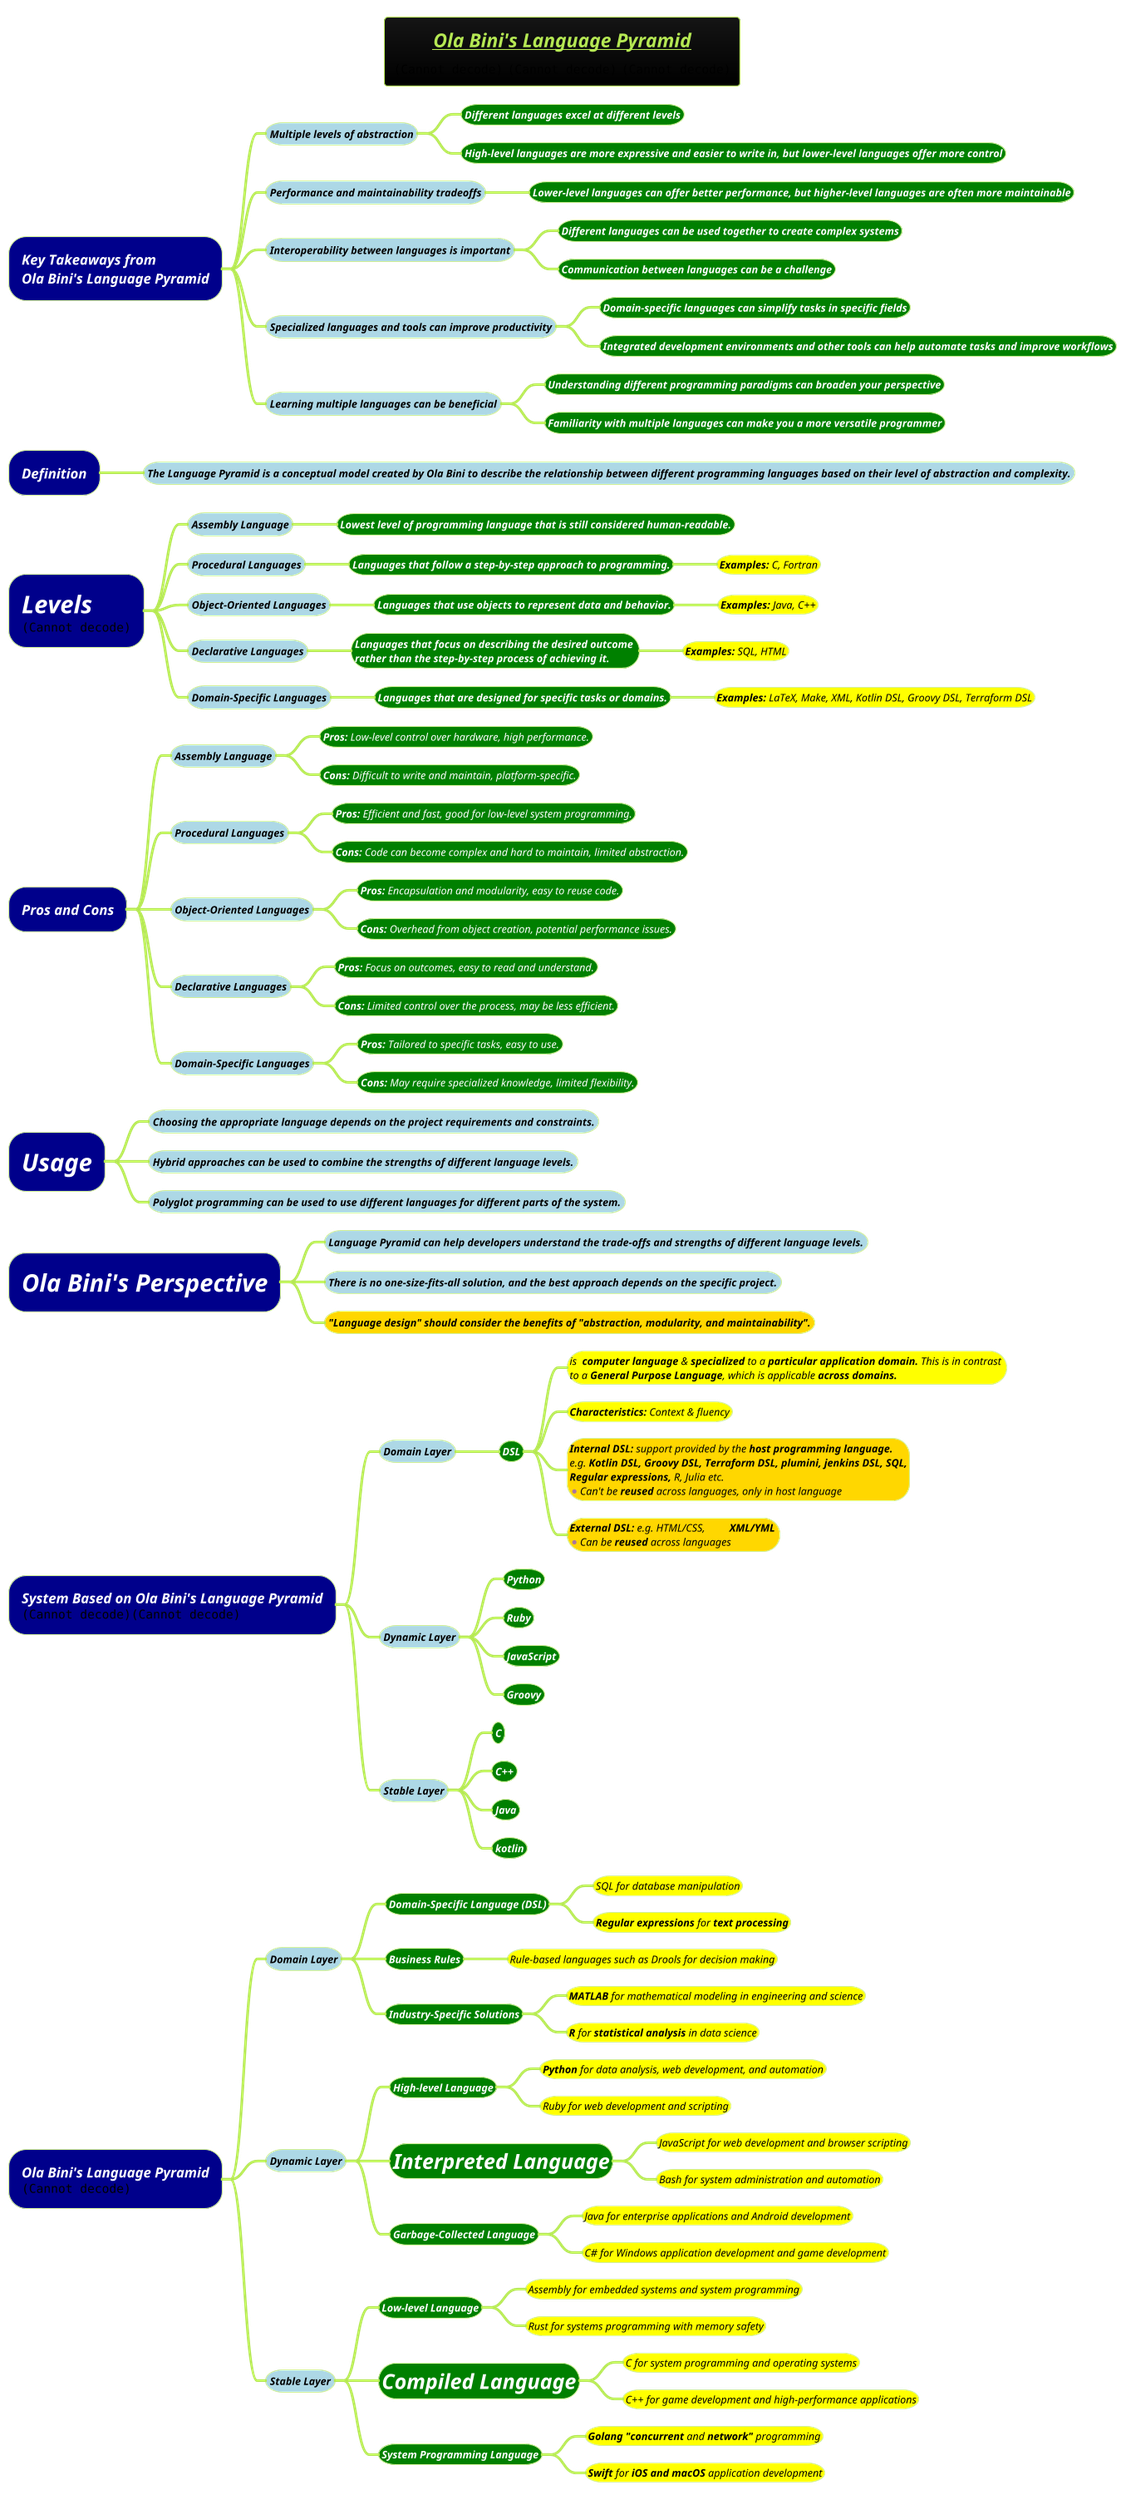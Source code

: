 @startmindmap
title =<i><b><u><size:18>Ola Bini's Language Pyramid\n<img:images/img_3.png{scale=.76}> <img:images/img_4.png> <img:images/img_5.png{scale=.74}>
!theme hacker

*[#darkblue] <i><color:#white>Key Takeaways from \n<i><color:white>Ola Bini's Language Pyramid
**[#lightblue] <i><color #black><size:12>Multiple levels of abstraction
***[#green] <b><i><color #white><size:12>Different languages excel at different levels
***[#green] <b><i><color #white><size:12>High-level languages are more expressive and easier to write in, but lower-level languages offer more control
**[#lightblue] <i><color #black><size:12>Performance and maintainability tradeoffs
***[#green] <b><i><color #white><size:12>Lower-level languages can offer better performance, but higher-level languages are often more maintainable
**[#lightblue] <i><color #black><size:12>Interoperability between languages is important
***[#green] <b><i><color #white><size:12>Different languages can be used together to create complex systems
***[#green] <b><i><color #white><size:12>Communication between languages can be a challenge
**[#lightblue] <i><color #black><size:12>Specialized languages and tools can improve productivity
***[#green] <b><i><color #white><size:12>Domain-specific languages can simplify tasks in specific fields
***[#green] <b><i><color #white><size:12>Integrated development environments and other tools can help automate tasks and improve workflows
**[#lightblue] <i><color #black><size:12>Learning multiple languages can be beneficial
***[#green] <b><i><color #white><size:12>Understanding different programming paradigms can broaden your perspective
***[#green] <b><i><color #white><size:12>Familiarity with multiple languages can make you a more versatile programmer

*[#darkblue] <i><color:#white>Definition
**[#lightblue] <i><color #black><size:12>The Language Pyramid is a conceptual model created by Ola Bini to describe the relationship between different programming languages based on their **level of abstraction and complexity.**
*[#darkblue] =<i><color:#white>Levels\n<img:images/img_2.png>
**[#lightblue] <i><color #black><size:12>Assembly Language
***[#green] <b><i><color #white><size:12>Lowest level of programming language that is still considered human-readable.
**[#lightblue] <i><color #black><size:12>Procedural Languages
***[#green] <b><i><color #white><size:12>Languages that follow a step-by-step approach to programming.
****[#yellow] <i><color #black><size:12>**Examples:** C, Fortran
**[#lightblue] <i><color #black><size:12>Object-Oriented Languages
***[#green] <b><i><color #white><size:12>Languages that use objects to represent data and behavior.
****[#yellow] <i><color #black><size:12>**Examples:** Java, C++
**[#lightblue] <i><color #black><size:12>Declarative Languages
***[#green] <b><i><color #white><size:12>Languages that focus on describing the desired outcome \n<b><i><color #white><size:12>rather than the step-by-step process of achieving it.
****[#yellow] <i><color #black><size:12>**Examples:** SQL, HTML
**[#lightblue] <i><color #black><size:12>Domain-Specific Languages
***[#green] <b><i><color #white><size:12>Languages that are designed for specific tasks or domains.
****[#yellow] <i><color #black><size:12>**Examples:** LaTeX, Make, XML, Kotlin DSL, Groovy DSL, Terraform DSL
*[#darkblue] <i><color:#white>Pros and Cons
**[#lightblue] <i><color #black><size:12>Assembly Language
***[#green] <i><color #white><size:12>**Pros:** Low-level control over hardware, high performance.
***[#green] <i><color #white><size:12>**Cons:** Difficult to write and maintain, platform-specific.
**[#lightblue] <i><color #black><size:12>Procedural Languages
***[#green] <i><color #white><size:12>**Pros:** Efficient and fast, good for low-level system programming.
***[#green] <i><color #white><size:12>**Cons:** Code can become complex and hard to maintain, limited abstraction.
**[#lightblue] <i><color #black><size:12>Object-Oriented Languages
***[#green] <i><color #white><size:12>**Pros:** Encapsulation and modularity, easy to reuse code.
***[#green] <i><color #white><size:12>**Cons:** Overhead from object creation, potential performance issues.
**[#lightblue] <i><color #black><size:12>Declarative Languages
***[#green] <i><color #white><size:12>**Pros:** Focus on outcomes, easy to read and understand.
***[#green] <i><color #white><size:12>**Cons:** Limited control over the process, may be less efficient.
**[#lightblue] <i><color #black><size:12>Domain-Specific Languages
***[#green] <i><color #white><size:12>**Pros:** Tailored to specific tasks, easy to use.
***[#green] <i><color #white><size:12>**Cons:** May require specialized knowledge, limited flexibility.
*[#darkblue] =<i><color:#white>Usage
**[#lightblue] <i><color #black><size:12>Choosing the appropriate language depends on the project requirements and constraints.
**[#lightblue] <i><color #black><size:12>Hybrid approaches can be used to combine the strengths of different language levels.
**[#lightblue] <i><color #black><size:12>Polyglot programming can be used to use different languages for different parts of the system.
*[#darkblue] =<i><color:#white>Ola Bini's Perspective
**[#lightblue] <i><color #black><size:12>Language Pyramid can help developers understand the trade-offs and strengths of different language levels.
**[#lightblue] <i><color #black><size:12>There is no one-size-fits-all solution, and the best approach depends on the specific project.
**[#gold] <i><color #black><size:12>"Language design" should consider the benefits of "abstraction, modularity, and maintainability".

*[#darkblue] <i><color:#white>System Based on Ola Bini's Language Pyramid\n<img:images/img_31.png><img:images/img_34.png>

**[#lightblue] <i><color #black><size:12>Domain Layer
***[#green] <b><i><color #white><size:12>DSL
****[#yellow] <i><color #black><size:12>is  **computer language** & **specialized** to a **particular application domain.** This is in contrast \n<i><color #black><size:12>to a **General Purpose Language**, which is applicable <b>across domains.
****[#yellow] <i><color #black><size:12>**Characteristics:** Context & fluency
****[#gold] <i><color #black><size:12>**Internal DSL:** support provided by the <b>host programming language. \n<i><color #black><size:12>e.g. **Kotlin DSL, Groovy DSL, Terraform DSL, plumini, jenkins DSL, SQL,**\n<i><color #black><size:12>**Regular expressions,** R, Julia etc.\n*<i><color #black><size:12>Can't be **reused** across languages, only in host language
****[#gold] <i><color #black><size:12>**External DSL:** e.g. HTML/CSS, <b>\tXML/YML \n*<i><color #black><size:12>Can be **reused** across languages

**[#lightblue] <i><color #black><size:12>Dynamic Layer
***[#green] <b><i><color #white><size:12>Python
***[#green] <b><i><color #white><size:12>Ruby
***[#green] <b><i><color #white><size:12>JavaScript
***[#green] <b><i><color #white><size:12>Groovy

**[#lightblue] <i><color #black><size:12>Stable Layer
***[#green] <b><i><color #white><size:12>C
***[#green] <b><i><color #white><size:12>C++
***[#green] <b><i><color #white><size:12>Java
***[#green] <b><i><color #white><size:12>kotlin

*[#darkblue] <i><color:#white>Ola Bini's Language Pyramid\n<img:images/img_6.png>
**[#lightblue] <i><color #black><size:12>Domain Layer
***[#green] <b><i><color #white><size:12>Domain-Specific Language (DSL)
****[#yellow] <i><color #black><size:12>SQL for database manipulation
****[#yellow] <i><color #black><size:12>**Regular expressions** for **text processing**
***[#green] <b><i><color #white><size:12>Business Rules
****[#yellow] <i><color #black><size:12>Rule-based languages such as Drools for decision making
***[#green] <b><i><color #white><size:12>Industry-Specific Solutions
****[#yellow] <i><color #black><size:12>**MATLAB** for mathematical modeling in engineering and science
****[#yellow] <i><color #black><size:12>**R** for **statistical analysis** in data science
**[#lightblue] <i><color #black><size:12>Dynamic Layer
***[#green] <b><i><color #white><size:12>High-level Language
****[#yellow] <i><color #black><size:12>**Python** for data analysis, web development, and automation
****[#yellow] <i><color #black><size:12>Ruby for web development and scripting
***[#green] <b><i><color #white><size:24>Interpreted Language
****[#yellow] <i><color #black><size:12>JavaScript for web development and browser scripting
****[#yellow] <i><color #black><size:12>Bash for system administration and automation
***[#green] <b><i><color #white><size:12>Garbage-Collected Language
****[#yellow] <i><color #black><size:12>Java for enterprise applications and Android development
****[#yellow] <i><color #black><size:12>C# for Windows application development and game development
**[#lightblue] <i><color #black><size:12>Stable Layer
***[#green] <b><i><color #white><size:12>Low-level Language
****[#yellow] <i><color #black><size:12>Assembly for embedded systems and system programming
****[#yellow] <i><color #black><size:12>Rust for systems programming with memory safety
***[#green] <b><i><color #white><size:24>Compiled Language
****[#yellow] <i><color #black><size:12>C for system programming and operating systems
****[#yellow] <i><color #black><size:12>C++ for game development and high-performance applications
***[#green] <b><i><color #white><size:12>System Programming Language
****[#yellow] <i><color #black><size:12>**Golang** **"concurrent** and **network"** programming
****[#yellow] <i><color #black><size:12>**Swift** for **iOS and macOS** application development

@endmindmap
